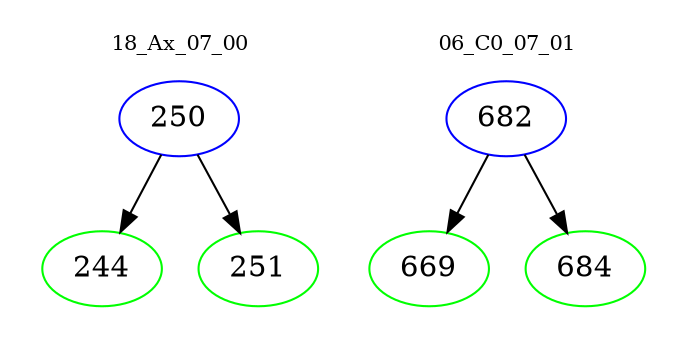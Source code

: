 digraph{
subgraph cluster_0 {
color = white
label = "18_Ax_07_00";
fontsize=10;
T0_250 [label="250", color="blue"]
T0_250 -> T0_244 [color="black"]
T0_244 [label="244", color="green"]
T0_250 -> T0_251 [color="black"]
T0_251 [label="251", color="green"]
}
subgraph cluster_1 {
color = white
label = "06_C0_07_01";
fontsize=10;
T1_682 [label="682", color="blue"]
T1_682 -> T1_669 [color="black"]
T1_669 [label="669", color="green"]
T1_682 -> T1_684 [color="black"]
T1_684 [label="684", color="green"]
}
}
